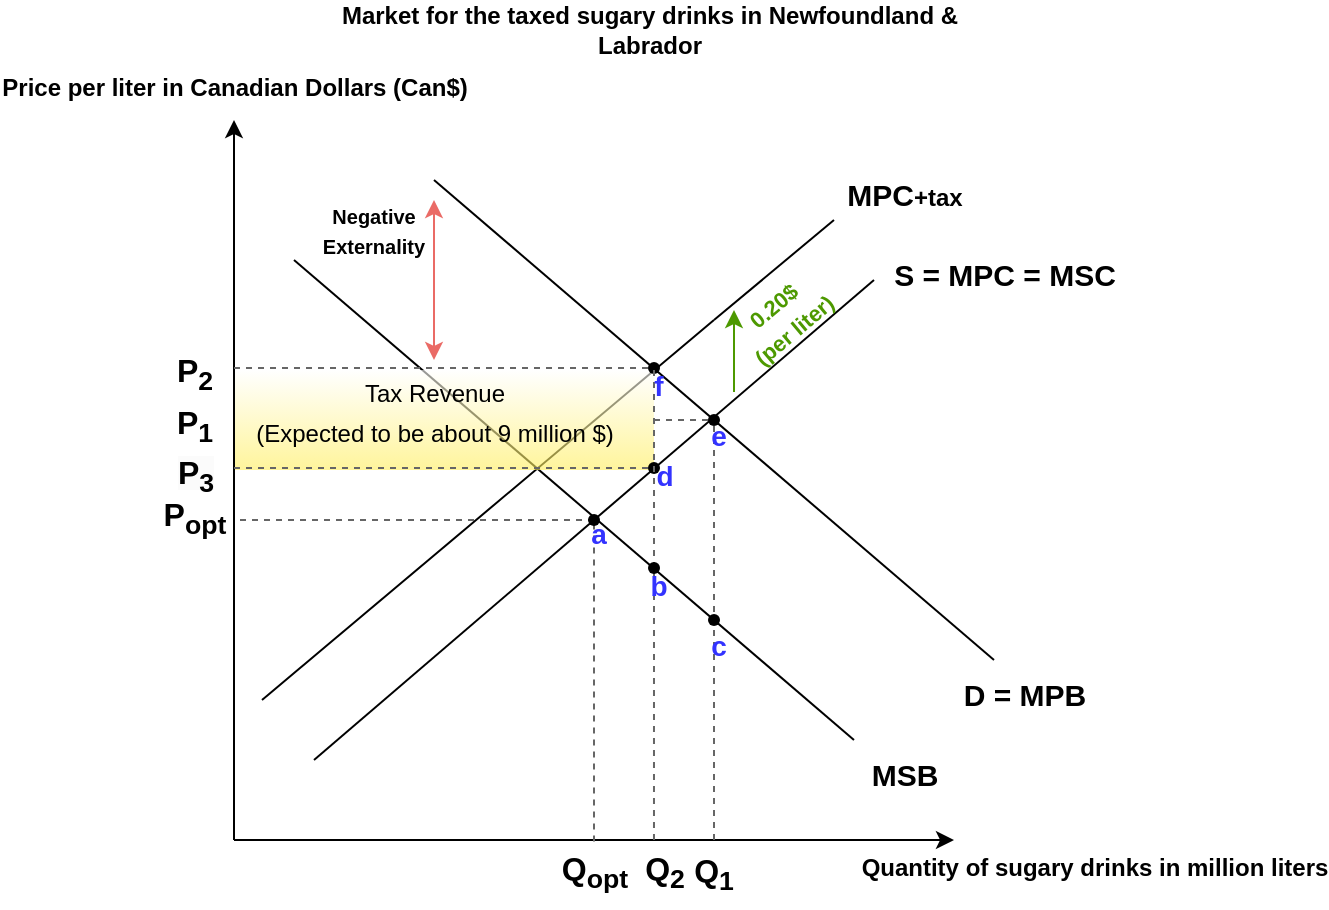 <mxfile version="21.0.6" type="github">
  <diagram name="Sayfa -1" id="NuL5u8f4rvg05lLBTqzj">
    <mxGraphModel dx="1000" dy="458" grid="1" gridSize="10" guides="1" tooltips="1" connect="1" arrows="1" fold="1" page="1" pageScale="1" pageWidth="827" pageHeight="1169" math="0" shadow="0">
      <root>
        <mxCell id="0" />
        <mxCell id="1" parent="0" />
        <mxCell id="DFQlKdHeUHbAnrmWVEcq-40" value="" style="endArrow=none;html=1;rounded=0;entryX=0.776;entryY=0.015;entryDx=0;entryDy=0;entryPerimeter=0;" parent="1" edge="1">
          <mxGeometry width="50" height="50" relative="1" as="geometry">
            <mxPoint x="134" y="370" as="sourcePoint" />
            <mxPoint x="360" y="180" as="targetPoint" />
          </mxGeometry>
        </mxCell>
        <mxCell id="Zzir2YRk7TSLUIwWJMRr-7" value="" style="endArrow=none;html=1;rounded=0;" parent="1" edge="1">
          <mxGeometry width="50" height="50" relative="1" as="geometry">
            <mxPoint x="150" y="150" as="sourcePoint" />
            <mxPoint x="430" y="390" as="targetPoint" />
          </mxGeometry>
        </mxCell>
        <mxCell id="_aS-gf1yFBO41Lf1sGFI-1" value="" style="rounded=0;whiteSpace=wrap;html=1;fontSize=16;gradientColor=#FFEE59;strokeColor=none;gradientDirection=south;opacity=60;" parent="1" vertex="1">
          <mxGeometry x="120" y="205" width="210" height="50" as="geometry" />
        </mxCell>
        <mxCell id="Zzir2YRk7TSLUIwWJMRr-4" value="" style="endArrow=classic;html=1;rounded=0;" parent="1" edge="1">
          <mxGeometry width="50" height="50" relative="1" as="geometry">
            <mxPoint x="120" y="440" as="sourcePoint" />
            <mxPoint x="120" y="80" as="targetPoint" />
          </mxGeometry>
        </mxCell>
        <mxCell id="Zzir2YRk7TSLUIwWJMRr-5" value="" style="endArrow=classic;html=1;rounded=0;" parent="1" edge="1">
          <mxGeometry width="50" height="50" relative="1" as="geometry">
            <mxPoint x="120" y="440" as="sourcePoint" />
            <mxPoint x="480" y="440" as="targetPoint" />
          </mxGeometry>
        </mxCell>
        <mxCell id="Zzir2YRk7TSLUIwWJMRr-6" value="" style="endArrow=none;html=1;rounded=0;" parent="1" edge="1">
          <mxGeometry width="50" height="50" relative="1" as="geometry">
            <mxPoint x="160" y="400" as="sourcePoint" />
            <mxPoint x="440" y="160" as="targetPoint" />
          </mxGeometry>
        </mxCell>
        <mxCell id="Zzir2YRk7TSLUIwWJMRr-8" value="" style="endArrow=none;html=1;rounded=0;" parent="1" edge="1">
          <mxGeometry width="50" height="50" relative="1" as="geometry">
            <mxPoint x="220" y="110" as="sourcePoint" />
            <mxPoint x="500" y="350" as="targetPoint" />
          </mxGeometry>
        </mxCell>
        <mxCell id="DFQlKdHeUHbAnrmWVEcq-1" value="&lt;font style=&quot;font-size: 12px;&quot;&gt;Price per liter in Canadian Dollars (Can$)&lt;/font&gt;" style="text;strokeColor=none;fillColor=none;html=1;fontSize=24;fontStyle=1;verticalAlign=middle;align=center;" parent="1" vertex="1">
          <mxGeometry x="70" y="40" width="100" height="40" as="geometry" />
        </mxCell>
        <mxCell id="DFQlKdHeUHbAnrmWVEcq-2" value="&lt;font style=&quot;font-size: 12px;&quot;&gt;Quantity of sugary drinks in million liters&lt;/font&gt;" style="text;strokeColor=none;fillColor=none;html=1;fontSize=24;fontStyle=1;verticalAlign=middle;align=center;" parent="1" vertex="1">
          <mxGeometry x="500" y="430" width="100" height="40" as="geometry" />
        </mxCell>
        <mxCell id="DFQlKdHeUHbAnrmWVEcq-7" value="&lt;font style=&quot;font-size: 15px;&quot;&gt;D = MPB&lt;/font&gt;" style="text;strokeColor=none;fillColor=none;html=1;fontSize=24;fontStyle=1;verticalAlign=middle;align=center;" parent="1" vertex="1">
          <mxGeometry x="490" y="350" width="50" height="30" as="geometry" />
        </mxCell>
        <mxCell id="DFQlKdHeUHbAnrmWVEcq-8" value="&lt;span style=&quot;font-size: 15px;&quot;&gt;MSB&lt;/span&gt;" style="text;strokeColor=none;fillColor=none;html=1;fontSize=24;fontStyle=1;verticalAlign=middle;align=center;" parent="1" vertex="1">
          <mxGeometry x="430" y="390" width="50" height="30" as="geometry" />
        </mxCell>
        <mxCell id="DFQlKdHeUHbAnrmWVEcq-10" value="" style="endArrow=none;dashed=1;html=1;rounded=0;strokeColor=#666666;" parent="1" edge="1">
          <mxGeometry width="50" height="50" relative="1" as="geometry">
            <mxPoint x="360" y="440" as="sourcePoint" />
            <mxPoint x="360" y="230" as="targetPoint" />
          </mxGeometry>
        </mxCell>
        <mxCell id="DFQlKdHeUHbAnrmWVEcq-11" value="" style="endArrow=none;dashed=1;html=1;rounded=0;strokeColor=#666666;startArrow=none;" parent="1" source="DFQlKdHeUHbAnrmWVEcq-17" edge="1">
          <mxGeometry width="50" height="50" relative="1" as="geometry">
            <mxPoint x="120" y="230" as="sourcePoint" />
            <mxPoint x="360" y="230" as="targetPoint" />
          </mxGeometry>
        </mxCell>
        <mxCell id="DFQlKdHeUHbAnrmWVEcq-12" value="" style="endArrow=none;dashed=1;html=1;rounded=0;strokeColor=#666666;" parent="1" edge="1">
          <mxGeometry width="50" height="50" relative="1" as="geometry">
            <mxPoint x="300" y="280" as="sourcePoint" />
            <mxPoint x="120" y="280" as="targetPoint" />
          </mxGeometry>
        </mxCell>
        <mxCell id="DFQlKdHeUHbAnrmWVEcq-14" value="" style="endArrow=none;dashed=1;html=1;rounded=0;strokeColor=#666666;startArrow=none;" parent="1" source="DFQlKdHeUHbAnrmWVEcq-15" edge="1">
          <mxGeometry width="50" height="50" relative="1" as="geometry">
            <mxPoint x="300" y="440.744" as="sourcePoint" />
            <mxPoint x="300" y="280" as="targetPoint" />
          </mxGeometry>
        </mxCell>
        <mxCell id="DFQlKdHeUHbAnrmWVEcq-16" value="" style="endArrow=none;dashed=1;html=1;rounded=0;strokeColor=#666666;" parent="1" target="DFQlKdHeUHbAnrmWVEcq-15" edge="1">
          <mxGeometry width="50" height="50" relative="1" as="geometry">
            <mxPoint x="300" y="440.744" as="sourcePoint" />
            <mxPoint x="300" y="280" as="targetPoint" />
          </mxGeometry>
        </mxCell>
        <mxCell id="DFQlKdHeUHbAnrmWVEcq-15" value="" style="shape=waypoint;sketch=0;fillStyle=solid;size=6;pointerEvents=1;points=[];fillColor=none;resizable=0;rotatable=0;perimeter=centerPerimeter;snapToPoint=1;" parent="1" vertex="1">
          <mxGeometry x="290" y="270" width="20" height="20" as="geometry" />
        </mxCell>
        <mxCell id="DFQlKdHeUHbAnrmWVEcq-18" value="" style="endArrow=none;dashed=1;html=1;rounded=0;strokeColor=#666666;startArrow=none;" parent="1" source="_aS-gf1yFBO41Lf1sGFI-1" target="DFQlKdHeUHbAnrmWVEcq-17" edge="1">
          <mxGeometry width="50" height="50" relative="1" as="geometry">
            <mxPoint x="120" y="230" as="sourcePoint" />
            <mxPoint x="360" y="230" as="targetPoint" />
          </mxGeometry>
        </mxCell>
        <mxCell id="DFQlKdHeUHbAnrmWVEcq-17" value="" style="shape=waypoint;sketch=0;fillStyle=solid;size=6;pointerEvents=1;points=[];fillColor=none;resizable=0;rotatable=0;perimeter=centerPerimeter;snapToPoint=1;" parent="1" vertex="1">
          <mxGeometry x="350" y="220" width="20" height="20" as="geometry" />
        </mxCell>
        <mxCell id="DFQlKdHeUHbAnrmWVEcq-19" value="" style="shape=waypoint;sketch=0;fillStyle=solid;size=6;pointerEvents=1;points=[];fillColor=none;resizable=0;rotatable=0;perimeter=centerPerimeter;snapToPoint=1;" parent="1" vertex="1">
          <mxGeometry x="350" y="320" width="20" height="20" as="geometry" />
        </mxCell>
        <mxCell id="DFQlKdHeUHbAnrmWVEcq-28" value="&lt;p style=&quot;font-size: 16px;&quot;&gt;P&lt;sub&gt;opt&lt;/sub&gt;&lt;/p&gt;" style="text;strokeColor=none;fillColor=none;html=1;fontSize=24;fontStyle=1;verticalAlign=middle;align=center;" parent="1" vertex="1">
          <mxGeometry x="50" y="259.38" width="100" height="40" as="geometry" />
        </mxCell>
        <mxCell id="DFQlKdHeUHbAnrmWVEcq-29" value="&lt;font style=&quot;font-size: 16px;&quot;&gt;Q&lt;sub&gt;opt&lt;/sub&gt;&lt;/font&gt;" style="text;strokeColor=none;fillColor=none;html=1;fontSize=24;fontStyle=1;verticalAlign=middle;align=center;" parent="1" vertex="1">
          <mxGeometry x="250" y="432.5" width="100" height="40" as="geometry" />
        </mxCell>
        <mxCell id="DFQlKdHeUHbAnrmWVEcq-30" value="&lt;font style=&quot;font-size: 16px;&quot;&gt;P&lt;font style=&quot;font-size: 16px;&quot;&gt;&lt;sub&gt;1&lt;/sub&gt;&lt;/font&gt;&lt;/font&gt;" style="text;strokeColor=none;fillColor=none;html=1;fontSize=24;fontStyle=1;verticalAlign=middle;align=center;" parent="1" vertex="1">
          <mxGeometry x="50" y="210" width="100" height="40" as="geometry" />
        </mxCell>
        <mxCell id="DFQlKdHeUHbAnrmWVEcq-32" value="&lt;b style=&quot;font-size: 16px;&quot;&gt;&lt;font style=&quot;font-size: 16px;&quot;&gt;Q&lt;sub&gt;1&lt;/sub&gt;&lt;/font&gt;&lt;/b&gt;" style="text;html=1;strokeColor=none;fillColor=none;align=center;verticalAlign=middle;whiteSpace=wrap;rounded=0;" parent="1" vertex="1">
          <mxGeometry x="330" y="440" width="60" height="34" as="geometry" />
        </mxCell>
        <mxCell id="DFQlKdHeUHbAnrmWVEcq-33" value="" style="endArrow=none;html=1;rounded=0;startArrow=none;" parent="1" edge="1">
          <mxGeometry width="50" height="50" relative="1" as="geometry">
            <mxPoint x="360" y="180" as="sourcePoint" />
            <mxPoint x="420" y="130" as="targetPoint" />
          </mxGeometry>
        </mxCell>
        <mxCell id="DFQlKdHeUHbAnrmWVEcq-36" value="&lt;font style=&quot;font-size: 15px;&quot;&gt;MPC&lt;/font&gt;&lt;font style=&quot;font-size: 12px;&quot;&gt;+tax&lt;/font&gt;" style="text;strokeColor=none;fillColor=none;html=1;fontSize=24;fontStyle=1;verticalAlign=middle;align=center;" parent="1" vertex="1">
          <mxGeometry x="442" y="110" width="26" height="10" as="geometry" />
        </mxCell>
        <mxCell id="DFQlKdHeUHbAnrmWVEcq-37" value="&lt;font style=&quot;font-size: 15px;&quot;&gt;S = MPC = MSC&lt;/font&gt;" style="text;strokeColor=none;fillColor=none;html=1;fontSize=24;fontStyle=1;verticalAlign=middle;align=center;" parent="1" vertex="1">
          <mxGeometry x="480" y="140" width="50" height="30" as="geometry" />
        </mxCell>
        <mxCell id="DFQlKdHeUHbAnrmWVEcq-47" value="" style="shape=waypoint;sketch=0;fillStyle=solid;size=6;pointerEvents=1;points=[];fillColor=none;resizable=0;rotatable=0;perimeter=centerPerimeter;snapToPoint=1;" parent="1" vertex="1">
          <mxGeometry x="320" y="194" width="20" height="20" as="geometry" />
        </mxCell>
        <mxCell id="DFQlKdHeUHbAnrmWVEcq-48" style="edgeStyle=orthogonalEdgeStyle;rounded=0;orthogonalLoop=1;jettySize=auto;html=1;entryX=1;entryY=1;entryDx=0;entryDy=0;entryPerimeter=0;" parent="1" source="DFQlKdHeUHbAnrmWVEcq-47" target="DFQlKdHeUHbAnrmWVEcq-47" edge="1">
          <mxGeometry relative="1" as="geometry" />
        </mxCell>
        <mxCell id="DFQlKdHeUHbAnrmWVEcq-49" style="edgeStyle=orthogonalEdgeStyle;rounded=0;orthogonalLoop=1;jettySize=auto;html=1;entryX=0.523;entryY=-0.009;entryDx=0;entryDy=0;entryPerimeter=0;" parent="1" source="DFQlKdHeUHbAnrmWVEcq-47" target="DFQlKdHeUHbAnrmWVEcq-47" edge="1">
          <mxGeometry relative="1" as="geometry" />
        </mxCell>
        <mxCell id="DFQlKdHeUHbAnrmWVEcq-50" value="" style="shape=waypoint;sketch=0;fillStyle=solid;size=6;pointerEvents=1;points=[];fillColor=none;resizable=0;rotatable=0;perimeter=centerPerimeter;snapToPoint=1;" parent="1" vertex="1">
          <mxGeometry x="320" y="244" width="20" height="20" as="geometry" />
        </mxCell>
        <mxCell id="DFQlKdHeUHbAnrmWVEcq-53" value="" style="endArrow=none;dashed=1;html=1;rounded=0;entryX=0.653;entryY=1.006;entryDx=0;entryDy=0;entryPerimeter=0;exitDx=0;exitDy=0;exitPerimeter=0;startArrow=none;strokeColor=#666666;" parent="1" source="DFQlKdHeUHbAnrmWVEcq-59" target="DFQlKdHeUHbAnrmWVEcq-47" edge="1">
          <mxGeometry width="50" height="50" relative="1" as="geometry">
            <mxPoint x="330" y="430" as="sourcePoint" />
            <mxPoint x="310" y="290" as="targetPoint" />
          </mxGeometry>
        </mxCell>
        <mxCell id="DFQlKdHeUHbAnrmWVEcq-54" value="" style="endArrow=none;dashed=1;html=1;rounded=0;entryX=0.447;entryY=0.413;entryDx=0;entryDy=0;entryPerimeter=0;strokeColor=#666666;" parent="1" target="DFQlKdHeUHbAnrmWVEcq-47" edge="1">
          <mxGeometry width="50" height="50" relative="1" as="geometry">
            <mxPoint x="120" y="204" as="sourcePoint" />
            <mxPoint x="330" y="210" as="targetPoint" />
          </mxGeometry>
        </mxCell>
        <mxCell id="DFQlKdHeUHbAnrmWVEcq-55" value="&lt;font style=&quot;font-size: 16px;&quot;&gt;Q&lt;sub&gt;2&lt;/sub&gt;&lt;/font&gt;" style="text;strokeColor=none;fillColor=none;html=1;fontSize=24;fontStyle=1;verticalAlign=middle;align=center;" parent="1" vertex="1">
          <mxGeometry x="320" y="435" width="30" height="35" as="geometry" />
        </mxCell>
        <mxCell id="DFQlKdHeUHbAnrmWVEcq-56" value="&lt;font style=&quot;font-size: 16px;&quot;&gt;P&lt;sub&gt;2&lt;/sub&gt;&lt;/font&gt;" style="text;strokeColor=none;fillColor=none;html=1;fontSize=24;fontStyle=1;verticalAlign=middle;align=center;" parent="1" vertex="1">
          <mxGeometry x="50" y="184" width="100" height="40" as="geometry" />
        </mxCell>
        <mxCell id="DFQlKdHeUHbAnrmWVEcq-57" value="&lt;span style=&quot;color: rgb(0, 0, 0); font-family: Helvetica; font-size: 16px; font-style: normal; font-variant-ligatures: normal; font-variant-caps: normal; font-weight: 700; letter-spacing: normal; orphans: 2; text-align: center; text-indent: 0px; text-transform: none; widows: 2; word-spacing: 0px; -webkit-text-stroke-width: 0px; background-color: rgb(251, 251, 251); text-decoration-thickness: initial; text-decoration-style: initial; text-decoration-color: initial; float: none; display: inline !important;&quot;&gt;P&lt;/span&gt;&lt;font style=&quot;border-color: var(--border-color); color: rgb(0, 0, 0); font-family: Helvetica; font-size: 16px; font-style: normal; font-variant-ligatures: normal; font-variant-caps: normal; font-weight: 700; letter-spacing: normal; orphans: 2; text-align: center; text-indent: 0px; text-transform: none; widows: 2; word-spacing: 0px; -webkit-text-stroke-width: 0px; background-color: rgb(251, 251, 251); text-decoration-thickness: initial; text-decoration-style: initial; text-decoration-color: initial;&quot;&gt;&lt;sub style=&quot;border-color: var(--border-color);&quot;&gt;3&lt;/sub&gt;&lt;/font&gt;" style="text;whiteSpace=wrap;html=1;" parent="1" vertex="1">
          <mxGeometry x="90" y="240" width="20" height="30" as="geometry" />
        </mxCell>
        <mxCell id="DFQlKdHeUHbAnrmWVEcq-58" value="" style="endArrow=none;dashed=1;html=1;rounded=0;entryX=0.386;entryY=0.605;entryDx=0;entryDy=0;entryPerimeter=0;strokeColor=#666666;" parent="1" target="DFQlKdHeUHbAnrmWVEcq-50" edge="1">
          <mxGeometry width="50" height="50" relative="1" as="geometry">
            <mxPoint x="120" y="254" as="sourcePoint" />
            <mxPoint x="330" y="260" as="targetPoint" />
          </mxGeometry>
        </mxCell>
        <mxCell id="DFQlKdHeUHbAnrmWVEcq-60" value="" style="endArrow=none;dashed=1;html=1;rounded=0;entryDx=0;entryDy=0;entryPerimeter=0;exitX=0.333;exitY=0.143;exitDx=0;exitDy=0;exitPerimeter=0;strokeColor=#666666;" parent="1" source="DFQlKdHeUHbAnrmWVEcq-55" target="DFQlKdHeUHbAnrmWVEcq-59" edge="1">
          <mxGeometry width="50" height="50" relative="1" as="geometry">
            <mxPoint x="330" y="440" as="sourcePoint" />
            <mxPoint x="330" y="204" as="targetPoint" />
          </mxGeometry>
        </mxCell>
        <mxCell id="DFQlKdHeUHbAnrmWVEcq-59" value="" style="shape=waypoint;sketch=0;fillStyle=solid;size=6;pointerEvents=1;points=[];fillColor=none;resizable=0;rotatable=0;perimeter=centerPerimeter;snapToPoint=1;" parent="1" vertex="1">
          <mxGeometry x="320" y="294" width="20" height="20" as="geometry" />
        </mxCell>
        <mxCell id="DFQlKdHeUHbAnrmWVEcq-61" value="&lt;font style=&quot;font-size: 14px;&quot;&gt;a&lt;/font&gt;" style="text;strokeColor=none;fillColor=none;html=1;fontSize=24;fontStyle=1;verticalAlign=middle;align=center;fontColor=#3333FF;" parent="1" vertex="1">
          <mxGeometry x="294" y="274" width="16" height="20" as="geometry" />
        </mxCell>
        <mxCell id="DFQlKdHeUHbAnrmWVEcq-62" value="&lt;font style=&quot;font-size: 14px;&quot;&gt;b&lt;/font&gt;" style="text;strokeColor=none;fillColor=none;html=1;fontSize=24;fontStyle=1;verticalAlign=middle;align=center;fontColor=#3333FF;" parent="1" vertex="1">
          <mxGeometry x="324" y="300" width="16" height="20" as="geometry" />
        </mxCell>
        <mxCell id="DFQlKdHeUHbAnrmWVEcq-63" value="&lt;font style=&quot;font-size: 14px;&quot;&gt;c&lt;/font&gt;" style="text;strokeColor=none;fillColor=none;html=1;fontSize=24;fontStyle=1;verticalAlign=middle;align=center;fontColor=#3333FF;" parent="1" vertex="1">
          <mxGeometry x="354" y="330" width="16" height="20" as="geometry" />
        </mxCell>
        <mxCell id="DFQlKdHeUHbAnrmWVEcq-64" value="&lt;font style=&quot;font-size: 14px;&quot;&gt;d&lt;/font&gt;" style="text;strokeColor=none;fillColor=none;html=1;fontSize=24;fontStyle=1;verticalAlign=middle;align=center;fontColor=#3333FF;" parent="1" vertex="1">
          <mxGeometry x="327" y="245" width="16" height="20" as="geometry" />
        </mxCell>
        <mxCell id="DFQlKdHeUHbAnrmWVEcq-65" value="&lt;font style=&quot;font-size: 14px;&quot;&gt;e&lt;/font&gt;" style="text;strokeColor=none;fillColor=none;html=1;fontSize=24;fontStyle=1;verticalAlign=middle;align=center;fontColor=#3333FF;" parent="1" vertex="1">
          <mxGeometry x="354" y="225" width="16" height="20" as="geometry" />
        </mxCell>
        <mxCell id="DFQlKdHeUHbAnrmWVEcq-66" value="&lt;font style=&quot;font-size: 14px;&quot;&gt;f&lt;/font&gt;" style="text;strokeColor=none;fillColor=none;html=1;fontSize=24;fontStyle=1;verticalAlign=middle;align=center;fontColor=#3333FF;" parent="1" vertex="1">
          <mxGeometry x="324" y="200" width="16" height="20" as="geometry" />
        </mxCell>
        <mxCell id="bkPeaVS457P7NoUtxKrd-1" value="Market for the taxed sugary drinks in Newfoundland &amp;amp; Labrador" style="text;html=1;strokeColor=none;fillColor=none;align=center;verticalAlign=middle;whiteSpace=wrap;rounded=0;fontStyle=1" parent="1" vertex="1">
          <mxGeometry x="170" y="20" width="316" height="30" as="geometry" />
        </mxCell>
        <mxCell id="bkPeaVS457P7NoUtxKrd-2" value="" style="endArrow=classic;html=1;rounded=0;strokeColor=#4D9900;fontColor=#4D9900;" parent="1" edge="1">
          <mxGeometry width="50" height="50" relative="1" as="geometry">
            <mxPoint x="370" y="216" as="sourcePoint" />
            <mxPoint x="370" y="175" as="targetPoint" />
          </mxGeometry>
        </mxCell>
        <mxCell id="bkPeaVS457P7NoUtxKrd-3" value="&lt;p style=&quot;line-height: 50%; font-size: 11px;&quot;&gt;&lt;font color=&quot;#4d9900&quot; style=&quot;font-size: 11px;&quot;&gt;0.20$&lt;/font&gt;&lt;/p&gt;&lt;p style=&quot;line-height: 50%; font-size: 11px;&quot;&gt;&lt;font color=&quot;#4d9900&quot; style=&quot;font-size: 11px;&quot;&gt;&lt;font style=&quot;font-size: 11px;&quot;&gt;(per&lt;/font&gt;&lt;span style=&quot;background-color: initial;&quot;&gt;&amp;nbsp;liter)&lt;/span&gt;&lt;/font&gt;&lt;/p&gt;" style="text;html=1;strokeColor=none;fillColor=none;align=center;verticalAlign=middle;whiteSpace=wrap;rounded=0;rotation=-40;fontStyle=1" parent="1" vertex="1">
          <mxGeometry x="370" y="164" width="50.02" height="30" as="geometry" />
        </mxCell>
        <mxCell id="_aS-gf1yFBO41Lf1sGFI-2" value="" style="endArrow=none;dashed=1;html=1;rounded=0;strokeColor=#666666;" parent="1" target="_aS-gf1yFBO41Lf1sGFI-1" edge="1">
          <mxGeometry width="50" height="50" relative="1" as="geometry">
            <mxPoint x="120" y="230" as="sourcePoint" />
            <mxPoint x="360" y="230" as="targetPoint" />
          </mxGeometry>
        </mxCell>
        <mxCell id="_aS-gf1yFBO41Lf1sGFI-6" value="&lt;font style=&quot;font-size: 12px; font-weight: normal;&quot;&gt;Tax Revenue &lt;br&gt;(Expected to be about 9 million $)&lt;/font&gt;" style="text;strokeColor=none;fillColor=none;html=1;fontSize=16;fontStyle=1;verticalAlign=middle;align=center;shadow=0;" parent="1" vertex="1">
          <mxGeometry x="170" y="205" width="100" height="40" as="geometry" />
        </mxCell>
        <mxCell id="0-g2Y2M5C1h_xHgWm-BQ-1" value="" style="endArrow=classic;startArrow=classic;html=1;rounded=0;strokeColor=#EA6B66;" edge="1" parent="1">
          <mxGeometry width="50" height="50" relative="1" as="geometry">
            <mxPoint x="220" y="200" as="sourcePoint" />
            <mxPoint x="220" y="120" as="targetPoint" />
            <Array as="points" />
          </mxGeometry>
        </mxCell>
        <mxCell id="0-g2Y2M5C1h_xHgWm-BQ-3" value="&lt;b&gt;&lt;font style=&quot;font-size: 10px;&quot;&gt;Negative Externality&lt;/font&gt;&lt;/b&gt;" style="text;html=1;strokeColor=none;fillColor=none;align=center;verticalAlign=middle;whiteSpace=wrap;rounded=0;" vertex="1" parent="1">
          <mxGeometry x="160" y="120" width="60" height="30" as="geometry" />
        </mxCell>
      </root>
    </mxGraphModel>
  </diagram>
</mxfile>
